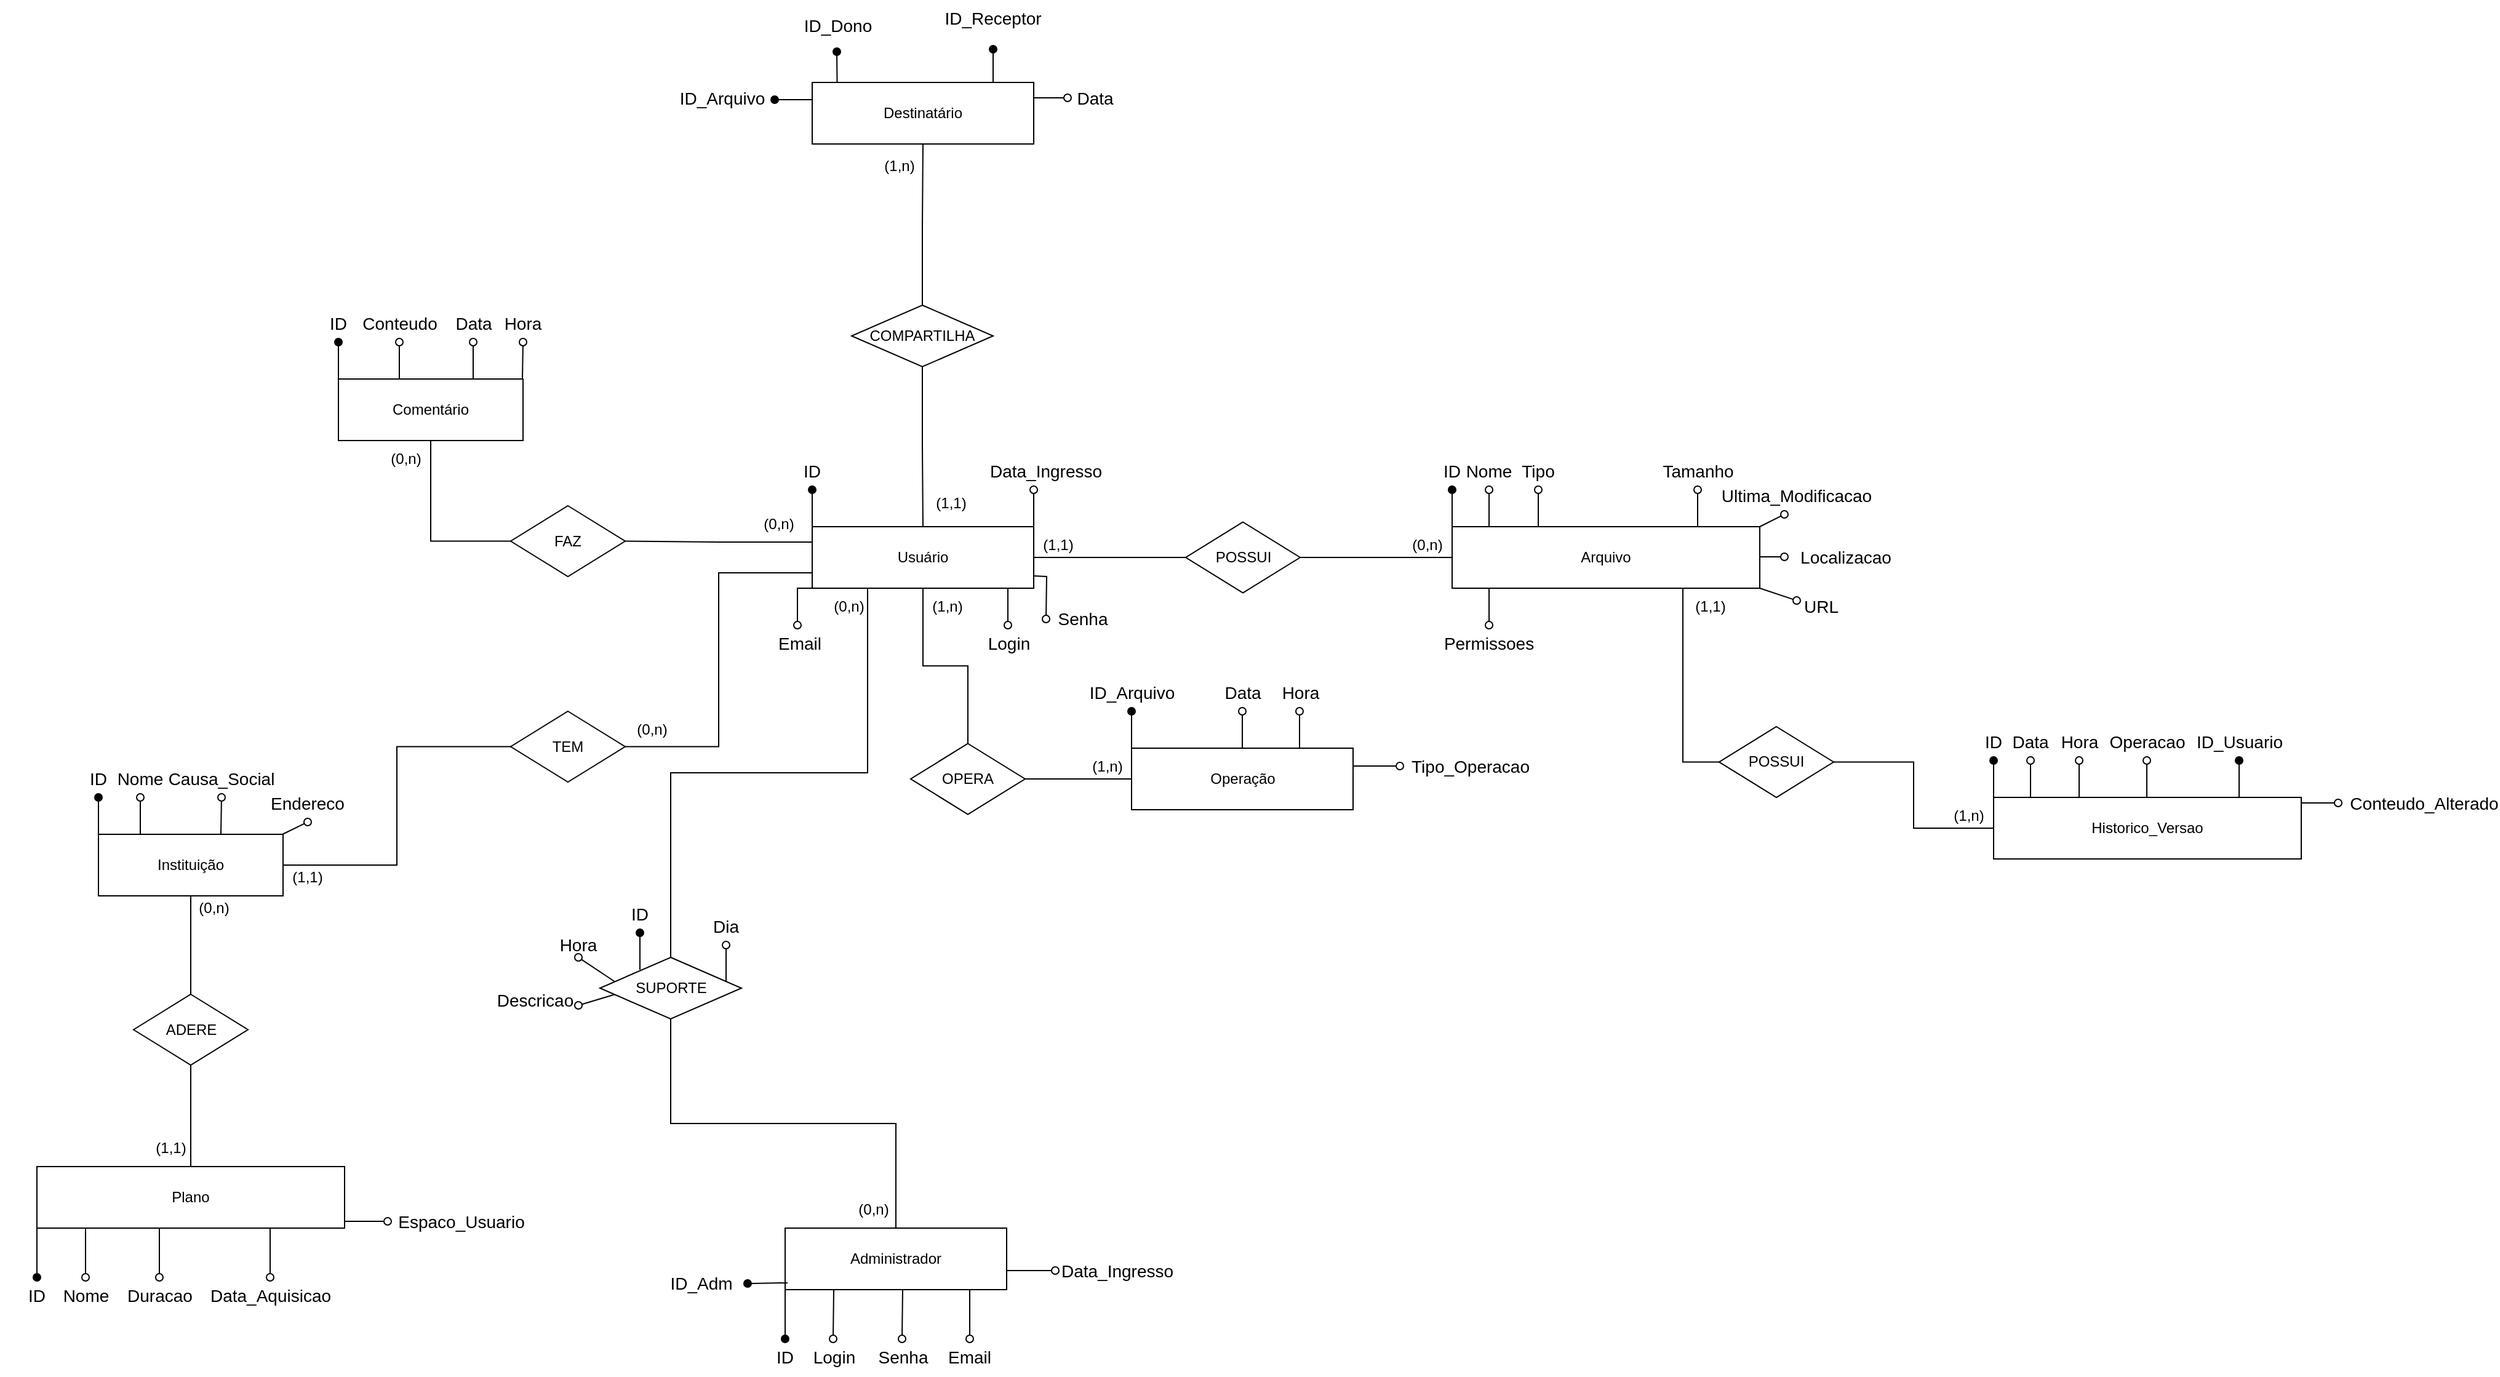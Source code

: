 <mxfile version="24.8.4">
  <diagram name="Página-1" id="Ts18hOaI6X1N86Q-Riid">
    <mxGraphModel dx="2189" dy="1962" grid="0" gridSize="10" guides="1" tooltips="1" connect="1" arrows="1" fold="1" page="1" pageScale="1" pageWidth="827" pageHeight="1169" math="0" shadow="0">
      <root>
        <mxCell id="0" />
        <mxCell id="1" parent="0" />
        <mxCell id="8dEnHC_HawkJv2hlEM2R-39" style="edgeStyle=orthogonalEdgeStyle;rounded=0;orthogonalLoop=1;jettySize=auto;html=1;exitX=0;exitY=0.25;exitDx=0;exitDy=0;entryX=1;entryY=0.5;entryDx=0;entryDy=0;endArrow=none;endFill=0;" parent="1" source="Dj1RgWxKYQ5l88ZMFCV0-2" target="8dEnHC_HawkJv2hlEM2R-36" edge="1">
          <mxGeometry relative="1" as="geometry" />
        </mxCell>
        <mxCell id="8dEnHC_HawkJv2hlEM2R-41" style="edgeStyle=orthogonalEdgeStyle;rounded=0;orthogonalLoop=1;jettySize=auto;html=1;exitX=0;exitY=0.75;exitDx=0;exitDy=0;entryX=1;entryY=0.5;entryDx=0;entryDy=0;endArrow=none;endFill=0;" parent="1" source="Dj1RgWxKYQ5l88ZMFCV0-2" target="8dEnHC_HawkJv2hlEM2R-40" edge="1">
          <mxGeometry relative="1" as="geometry" />
        </mxCell>
        <mxCell id="Dj1RgWxKYQ5l88ZMFCV0-2" value="Usuário" style="whiteSpace=wrap;html=1;align=center;strokeWidth=1;perimeterSpacing=0;" parent="1" vertex="1">
          <mxGeometry x="430" y="-710" width="180" height="50" as="geometry" />
        </mxCell>
        <mxCell id="Dj1RgWxKYQ5l88ZMFCV0-4" value="&lt;font style=&quot;font-size: 14px;&quot;&gt;ID&lt;/font&gt;" style="text;html=1;align=center;verticalAlign=middle;whiteSpace=wrap;rounded=0;" parent="1" vertex="1">
          <mxGeometry x="400" y="-770" width="60" height="30" as="geometry" />
        </mxCell>
        <mxCell id="Dj1RgWxKYQ5l88ZMFCV0-5" value="" style="endArrow=oval;html=1;rounded=0;startArrow=none;startFill=0;endFill=1;strokeWidth=1;" parent="1" edge="1">
          <mxGeometry width="50" height="50" relative="1" as="geometry">
            <mxPoint x="430" y="-710" as="sourcePoint" />
            <mxPoint x="430" y="-740" as="targetPoint" />
          </mxGeometry>
        </mxCell>
        <mxCell id="Dj1RgWxKYQ5l88ZMFCV0-7" value="&lt;font style=&quot;font-size: 14px;&quot;&gt;Login&lt;/font&gt;" style="text;html=1;align=center;verticalAlign=middle;whiteSpace=wrap;rounded=0;" parent="1" vertex="1">
          <mxGeometry x="560" y="-630" width="60" height="30" as="geometry" />
        </mxCell>
        <mxCell id="Dj1RgWxKYQ5l88ZMFCV0-8" value="" style="endArrow=oval;html=1;rounded=0;startArrow=none;startFill=0;endFill=0;strokeWidth=1;" parent="1" edge="1">
          <mxGeometry width="50" height="50" relative="1" as="geometry">
            <mxPoint x="589" y="-660" as="sourcePoint" />
            <mxPoint x="589" y="-630" as="targetPoint" />
          </mxGeometry>
        </mxCell>
        <mxCell id="Dj1RgWxKYQ5l88ZMFCV0-9" value="&lt;font style=&quot;font-size: 14px;&quot;&gt;Senha&lt;/font&gt;" style="text;html=1;align=center;verticalAlign=middle;whiteSpace=wrap;rounded=0;" parent="1" vertex="1">
          <mxGeometry x="620" y="-650" width="60" height="30" as="geometry" />
        </mxCell>
        <mxCell id="Dj1RgWxKYQ5l88ZMFCV0-10" value="" style="endArrow=oval;html=1;rounded=0;startArrow=none;startFill=0;endFill=0;strokeWidth=1;" parent="1" edge="1">
          <mxGeometry width="50" height="50" relative="1" as="geometry">
            <mxPoint x="610" y="-710" as="sourcePoint" />
            <mxPoint x="610" y="-740" as="targetPoint" />
          </mxGeometry>
        </mxCell>
        <mxCell id="Dj1RgWxKYQ5l88ZMFCV0-11" value="&lt;font style=&quot;font-size: 14px;&quot;&gt;Data_Ingresso&lt;/font&gt;" style="text;html=1;align=center;verticalAlign=middle;whiteSpace=wrap;rounded=0;" parent="1" vertex="1">
          <mxGeometry x="590" y="-770" width="60" height="30" as="geometry" />
        </mxCell>
        <mxCell id="Dj1RgWxKYQ5l88ZMFCV0-12" value="" style="endArrow=oval;html=1;rounded=0;startArrow=none;startFill=0;endFill=0;strokeWidth=1;entryX=0;entryY=0.5;entryDx=0;entryDy=0;" parent="1" target="Dj1RgWxKYQ5l88ZMFCV0-9" edge="1">
          <mxGeometry width="50" height="50" relative="1" as="geometry">
            <mxPoint x="609.5" y="-670" as="sourcePoint" />
            <mxPoint x="620" y="-640" as="targetPoint" />
            <Array as="points">
              <mxPoint x="620.5" y="-669.5" />
            </Array>
          </mxGeometry>
        </mxCell>
        <mxCell id="Dj1RgWxKYQ5l88ZMFCV0-13" value="&lt;font style=&quot;font-size: 14px;&quot;&gt;Email&lt;/font&gt;" style="text;html=1;align=center;verticalAlign=middle;whiteSpace=wrap;rounded=0;" parent="1" vertex="1">
          <mxGeometry x="390" y="-630" width="60" height="30" as="geometry" />
        </mxCell>
        <mxCell id="Dj1RgWxKYQ5l88ZMFCV0-14" value="Arquivo" style="whiteSpace=wrap;html=1;align=center;strokeWidth=1;perimeterSpacing=0;" parent="1" vertex="1">
          <mxGeometry x="950" y="-710" width="250" height="50" as="geometry" />
        </mxCell>
        <mxCell id="Dj1RgWxKYQ5l88ZMFCV0-15" value="&lt;font style=&quot;font-size: 14px;&quot;&gt;ID&lt;/font&gt;" style="text;html=1;align=center;verticalAlign=middle;whiteSpace=wrap;rounded=0;" parent="1" vertex="1">
          <mxGeometry x="920" y="-770" width="60" height="30" as="geometry" />
        </mxCell>
        <mxCell id="Dj1RgWxKYQ5l88ZMFCV0-16" value="" style="endArrow=oval;html=1;rounded=0;startArrow=none;startFill=0;endFill=1;strokeWidth=1;" parent="1" edge="1">
          <mxGeometry width="50" height="50" relative="1" as="geometry">
            <mxPoint x="950" y="-710" as="sourcePoint" />
            <mxPoint x="950" y="-740" as="targetPoint" />
          </mxGeometry>
        </mxCell>
        <mxCell id="Dj1RgWxKYQ5l88ZMFCV0-17" value="" style="endArrow=oval;html=1;rounded=0;startArrow=none;startFill=0;endFill=0;strokeWidth=1;" parent="1" target="Dj1RgWxKYQ5l88ZMFCV0-18" edge="1">
          <mxGeometry width="50" height="50" relative="1" as="geometry">
            <mxPoint x="980" y="-710" as="sourcePoint" />
            <mxPoint x="980" y="-740" as="targetPoint" />
          </mxGeometry>
        </mxCell>
        <mxCell id="Dj1RgWxKYQ5l88ZMFCV0-18" value="&lt;font style=&quot;font-size: 14px;&quot;&gt;Nome&lt;/font&gt;" style="text;html=1;align=center;verticalAlign=middle;whiteSpace=wrap;rounded=0;" parent="1" vertex="1">
          <mxGeometry x="950" y="-770" width="60" height="30" as="geometry" />
        </mxCell>
        <mxCell id="Dj1RgWxKYQ5l88ZMFCV0-19" value="" style="endArrow=oval;html=1;rounded=0;startArrow=none;startFill=0;endFill=0;strokeWidth=1;" parent="1" edge="1">
          <mxGeometry width="50" height="50" relative="1" as="geometry">
            <mxPoint x="1020" y="-710" as="sourcePoint" />
            <mxPoint x="1020" y="-740" as="targetPoint" />
          </mxGeometry>
        </mxCell>
        <mxCell id="Dj1RgWxKYQ5l88ZMFCV0-20" value="&lt;font style=&quot;font-size: 14px;&quot;&gt;Tipo&lt;/font&gt;" style="text;html=1;align=center;verticalAlign=middle;whiteSpace=wrap;rounded=0;" parent="1" vertex="1">
          <mxGeometry x="990" y="-770" width="60" height="30" as="geometry" />
        </mxCell>
        <mxCell id="Dj1RgWxKYQ5l88ZMFCV0-21" value="" style="endArrow=oval;html=1;rounded=0;startArrow=none;startFill=0;endFill=0;strokeWidth=1;" parent="1" edge="1">
          <mxGeometry width="50" height="50" relative="1" as="geometry">
            <mxPoint x="980" y="-660" as="sourcePoint" />
            <mxPoint x="980" y="-630" as="targetPoint" />
          </mxGeometry>
        </mxCell>
        <mxCell id="Dj1RgWxKYQ5l88ZMFCV0-22" value="&lt;font style=&quot;font-size: 14px;&quot;&gt;Permissoes&lt;/font&gt;" style="text;html=1;align=center;verticalAlign=middle;whiteSpace=wrap;rounded=0;" parent="1" vertex="1">
          <mxGeometry x="950" y="-630" width="60" height="30" as="geometry" />
        </mxCell>
        <mxCell id="Dj1RgWxKYQ5l88ZMFCV0-23" value="" style="endArrow=oval;html=1;rounded=0;startArrow=none;startFill=0;endFill=0;strokeWidth=1;" parent="1" edge="1">
          <mxGeometry width="50" height="50" relative="1" as="geometry">
            <mxPoint x="1149.5" y="-710" as="sourcePoint" />
            <mxPoint x="1149.5" y="-740" as="targetPoint" />
          </mxGeometry>
        </mxCell>
        <mxCell id="Dj1RgWxKYQ5l88ZMFCV0-24" value="&lt;font style=&quot;font-size: 14px;&quot;&gt;Tamanho&lt;/font&gt;" style="text;html=1;align=center;verticalAlign=middle;whiteSpace=wrap;rounded=0;" parent="1" vertex="1">
          <mxGeometry x="1120" y="-770" width="60" height="30" as="geometry" />
        </mxCell>
        <mxCell id="Dj1RgWxKYQ5l88ZMFCV0-25" value="" style="endArrow=oval;html=1;rounded=0;startArrow=none;startFill=0;endFill=0;strokeWidth=1;" parent="1" edge="1">
          <mxGeometry width="50" height="50" relative="1" as="geometry">
            <mxPoint x="1200" y="-710" as="sourcePoint" />
            <mxPoint x="1220" y="-720" as="targetPoint" />
          </mxGeometry>
        </mxCell>
        <mxCell id="Dj1RgWxKYQ5l88ZMFCV0-26" value="&lt;font style=&quot;font-size: 14px;&quot;&gt;Ultima_Modificacao&lt;/font&gt;" style="text;html=1;align=center;verticalAlign=middle;whiteSpace=wrap;rounded=0;" parent="1" vertex="1">
          <mxGeometry x="1200" y="-750" width="60" height="30" as="geometry" />
        </mxCell>
        <mxCell id="Dj1RgWxKYQ5l88ZMFCV0-27" value="" style="endArrow=oval;html=1;rounded=0;startArrow=none;startFill=0;endFill=0;strokeWidth=1;" parent="1" edge="1">
          <mxGeometry width="50" height="50" relative="1" as="geometry">
            <mxPoint x="1200" y="-685.5" as="sourcePoint" />
            <mxPoint x="1220" y="-685.5" as="targetPoint" />
          </mxGeometry>
        </mxCell>
        <mxCell id="Dj1RgWxKYQ5l88ZMFCV0-28" value="&lt;font style=&quot;font-size: 14px;&quot;&gt;Localizacao&lt;/font&gt;" style="text;html=1;align=center;verticalAlign=middle;whiteSpace=wrap;rounded=0;" parent="1" vertex="1">
          <mxGeometry x="1240" y="-700" width="60" height="30" as="geometry" />
        </mxCell>
        <mxCell id="Dj1RgWxKYQ5l88ZMFCV0-29" value="" style="endArrow=oval;html=1;rounded=0;startArrow=none;startFill=0;endFill=0;strokeWidth=1;" parent="1" edge="1">
          <mxGeometry width="50" height="50" relative="1" as="geometry">
            <mxPoint x="1200" y="-660" as="sourcePoint" />
            <mxPoint x="1230" y="-650" as="targetPoint" />
          </mxGeometry>
        </mxCell>
        <mxCell id="Dj1RgWxKYQ5l88ZMFCV0-31" value="&lt;font style=&quot;font-size: 14px;&quot;&gt;URL&lt;/font&gt;" style="text;html=1;align=center;verticalAlign=middle;whiteSpace=wrap;rounded=0;" parent="1" vertex="1">
          <mxGeometry x="1220" y="-660" width="60" height="30" as="geometry" />
        </mxCell>
        <mxCell id="Dj1RgWxKYQ5l88ZMFCV0-33" value="&lt;font style=&quot;font-size: 14px;&quot;&gt;ID_Arquivo&lt;/font&gt;" style="text;html=1;align=center;verticalAlign=middle;whiteSpace=wrap;rounded=0;" parent="1" vertex="1">
          <mxGeometry x="327" y="-1073" width="60" height="30" as="geometry" />
        </mxCell>
        <mxCell id="Dj1RgWxKYQ5l88ZMFCV0-34" value="" style="endArrow=oval;html=1;rounded=0;startArrow=none;startFill=0;endFill=1;strokeWidth=1;" parent="1" edge="1">
          <mxGeometry width="50" height="50" relative="1" as="geometry">
            <mxPoint x="430" y="-1057" as="sourcePoint" />
            <mxPoint x="399.5" y="-1057" as="targetPoint" />
          </mxGeometry>
        </mxCell>
        <mxCell id="Dj1RgWxKYQ5l88ZMFCV0-36" value="&lt;font style=&quot;font-size: 14px;&quot;&gt;ID_Receptor&lt;/font&gt;" style="text;html=1;align=center;verticalAlign=middle;whiteSpace=wrap;rounded=0;" parent="1" vertex="1">
          <mxGeometry x="547" y="-1138" width="60" height="30" as="geometry" />
        </mxCell>
        <mxCell id="Dj1RgWxKYQ5l88ZMFCV0-37" value="" style="endArrow=oval;html=1;rounded=0;startArrow=none;startFill=0;endFill=1;strokeWidth=1;" parent="1" edge="1">
          <mxGeometry width="50" height="50" relative="1" as="geometry">
            <mxPoint x="450.25" y="-1071" as="sourcePoint" />
            <mxPoint x="450" y="-1096" as="targetPoint" />
          </mxGeometry>
        </mxCell>
        <mxCell id="Dj1RgWxKYQ5l88ZMFCV0-38" value="&lt;font style=&quot;font-size: 14px;&quot;&gt;ID_Dono&lt;/font&gt;" style="text;html=1;align=center;verticalAlign=middle;whiteSpace=wrap;rounded=0;" parent="1" vertex="1">
          <mxGeometry x="421" y="-1132" width="60" height="30" as="geometry" />
        </mxCell>
        <mxCell id="Dj1RgWxKYQ5l88ZMFCV0-39" value="" style="endArrow=oval;html=1;rounded=0;startArrow=none;startFill=0;endFill=1;strokeWidth=1;" parent="1" edge="1">
          <mxGeometry width="50" height="50" relative="1" as="geometry">
            <mxPoint x="577" y="-1069" as="sourcePoint" />
            <mxPoint x="577" y="-1098" as="targetPoint" />
          </mxGeometry>
        </mxCell>
        <mxCell id="Dj1RgWxKYQ5l88ZMFCV0-41" value="" style="endArrow=oval;html=1;rounded=0;startArrow=none;startFill=0;endFill=0;strokeWidth=1;" parent="1" edge="1">
          <mxGeometry width="50" height="50" relative="1" as="geometry">
            <mxPoint x="607" y="-1058.5" as="sourcePoint" />
            <mxPoint x="637.5" y="-1058.5" as="targetPoint" />
          </mxGeometry>
        </mxCell>
        <mxCell id="Dj1RgWxKYQ5l88ZMFCV0-42" value="&lt;font style=&quot;font-size: 14px;&quot;&gt;Data&lt;/font&gt;" style="text;html=1;align=center;verticalAlign=middle;whiteSpace=wrap;rounded=0;" parent="1" vertex="1">
          <mxGeometry x="629.5" y="-1073" width="60" height="30" as="geometry" />
        </mxCell>
        <mxCell id="gyq8oH-FY3zFHfNfD0Om-5" style="edgeStyle=orthogonalEdgeStyle;rounded=0;orthogonalLoop=1;jettySize=auto;html=1;exitX=0.5;exitY=1;exitDx=0;exitDy=0;exitPerimeter=0;entryX=0.5;entryY=0;entryDx=0;entryDy=0;endArrow=none;endFill=0;" parent="1" source="Dj1RgWxKYQ5l88ZMFCV0-43" target="Dj1RgWxKYQ5l88ZMFCV0-2" edge="1">
          <mxGeometry relative="1" as="geometry" />
        </mxCell>
        <mxCell id="gyq8oH-FY3zFHfNfD0Om-7" style="edgeStyle=orthogonalEdgeStyle;rounded=0;orthogonalLoop=1;jettySize=auto;html=1;exitX=0.5;exitY=0;exitDx=0;exitDy=0;exitPerimeter=0;entryX=0.5;entryY=1;entryDx=0;entryDy=0;endArrow=none;endFill=0;" parent="1" source="Dj1RgWxKYQ5l88ZMFCV0-43" target="gyq8oH-FY3zFHfNfD0Om-3" edge="1">
          <mxGeometry relative="1" as="geometry" />
        </mxCell>
        <mxCell id="Dj1RgWxKYQ5l88ZMFCV0-43" value="COMPARTILHA" style="strokeWidth=1;html=1;shape=mxgraph.flowchart.decision;whiteSpace=wrap;fillColor=default;" parent="1" vertex="1">
          <mxGeometry x="462" y="-890" width="115" height="50" as="geometry" />
        </mxCell>
        <mxCell id="8dEnHC_HawkJv2hlEM2R-37" style="edgeStyle=orthogonalEdgeStyle;rounded=0;orthogonalLoop=1;jettySize=auto;html=1;exitX=0.5;exitY=1;exitDx=0;exitDy=0;entryX=0;entryY=0.5;entryDx=0;entryDy=0;endArrow=none;endFill=0;" parent="1" source="Dj1RgWxKYQ5l88ZMFCV0-45" target="8dEnHC_HawkJv2hlEM2R-36" edge="1">
          <mxGeometry relative="1" as="geometry" />
        </mxCell>
        <mxCell id="Dj1RgWxKYQ5l88ZMFCV0-45" value="Comentário" style="whiteSpace=wrap;html=1;align=center;strokeWidth=1;perimeterSpacing=0;" parent="1" vertex="1">
          <mxGeometry x="45" y="-830" width="150" height="50" as="geometry" />
        </mxCell>
        <mxCell id="Dj1RgWxKYQ5l88ZMFCV0-46" value="&lt;font style=&quot;font-size: 14px;&quot;&gt;ID&lt;/font&gt;" style="text;html=1;align=center;verticalAlign=middle;whiteSpace=wrap;rounded=0;" parent="1" vertex="1">
          <mxGeometry x="15" y="-890" width="60" height="30" as="geometry" />
        </mxCell>
        <mxCell id="Dj1RgWxKYQ5l88ZMFCV0-47" value="" style="endArrow=oval;html=1;rounded=0;startArrow=none;startFill=0;endFill=1;strokeWidth=1;" parent="1" edge="1">
          <mxGeometry width="50" height="50" relative="1" as="geometry">
            <mxPoint x="45" y="-830" as="sourcePoint" />
            <mxPoint x="45" y="-860" as="targetPoint" />
          </mxGeometry>
        </mxCell>
        <mxCell id="Dj1RgWxKYQ5l88ZMFCV0-50" value="" style="endArrow=oval;html=1;rounded=0;startArrow=none;startFill=0;endFill=0;strokeWidth=1;" parent="1" edge="1">
          <mxGeometry width="50" height="50" relative="1" as="geometry">
            <mxPoint x="94.5" y="-830" as="sourcePoint" />
            <mxPoint x="94.5" y="-860" as="targetPoint" />
          </mxGeometry>
        </mxCell>
        <mxCell id="Dj1RgWxKYQ5l88ZMFCV0-51" value="&lt;font style=&quot;font-size: 14px;&quot;&gt;Conteudo&lt;/font&gt;" style="text;html=1;align=center;verticalAlign=middle;whiteSpace=wrap;rounded=0;" parent="1" vertex="1">
          <mxGeometry x="65" y="-890" width="60" height="30" as="geometry" />
        </mxCell>
        <mxCell id="Dj1RgWxKYQ5l88ZMFCV0-52" value="" style="endArrow=oval;html=1;rounded=0;startArrow=none;startFill=0;endFill=0;strokeWidth=1;" parent="1" edge="1">
          <mxGeometry width="50" height="50" relative="1" as="geometry">
            <mxPoint x="154.5" y="-830" as="sourcePoint" />
            <mxPoint x="154.5" y="-860" as="targetPoint" />
          </mxGeometry>
        </mxCell>
        <mxCell id="Dj1RgWxKYQ5l88ZMFCV0-53" value="&lt;font style=&quot;font-size: 14px;&quot;&gt;Data&lt;/font&gt;" style="text;html=1;align=center;verticalAlign=middle;whiteSpace=wrap;rounded=0;" parent="1" vertex="1">
          <mxGeometry x="125" y="-890" width="60" height="30" as="geometry" />
        </mxCell>
        <mxCell id="Dj1RgWxKYQ5l88ZMFCV0-54" value="" style="endArrow=oval;html=1;rounded=0;startArrow=none;startFill=0;endFill=0;strokeWidth=1;" parent="1" edge="1">
          <mxGeometry width="50" height="50" relative="1" as="geometry">
            <mxPoint x="194.5" y="-830" as="sourcePoint" />
            <mxPoint x="195" y="-860" as="targetPoint" />
          </mxGeometry>
        </mxCell>
        <mxCell id="Dj1RgWxKYQ5l88ZMFCV0-55" value="&lt;font style=&quot;font-size: 14px;&quot;&gt;Hora&lt;/font&gt;" style="text;html=1;align=center;verticalAlign=middle;whiteSpace=wrap;rounded=0;" parent="1" vertex="1">
          <mxGeometry x="165" y="-890" width="60" height="30" as="geometry" />
        </mxCell>
        <mxCell id="8dEnHC_HawkJv2hlEM2R-42" style="edgeStyle=orthogonalEdgeStyle;rounded=0;orthogonalLoop=1;jettySize=auto;html=1;exitX=1;exitY=0.5;exitDx=0;exitDy=0;entryX=0;entryY=0.5;entryDx=0;entryDy=0;endArrow=none;endFill=0;" parent="1" source="Dj1RgWxKYQ5l88ZMFCV0-56" target="8dEnHC_HawkJv2hlEM2R-40" edge="1">
          <mxGeometry relative="1" as="geometry" />
        </mxCell>
        <mxCell id="8dEnHC_HawkJv2hlEM2R-44" style="edgeStyle=orthogonalEdgeStyle;rounded=0;orthogonalLoop=1;jettySize=auto;html=1;exitX=0.5;exitY=1;exitDx=0;exitDy=0;entryX=0.5;entryY=0;entryDx=0;entryDy=0;endArrow=none;endFill=0;" parent="1" source="Dj1RgWxKYQ5l88ZMFCV0-56" target="8dEnHC_HawkJv2hlEM2R-43" edge="1">
          <mxGeometry relative="1" as="geometry" />
        </mxCell>
        <mxCell id="Dj1RgWxKYQ5l88ZMFCV0-56" value="Instituição" style="whiteSpace=wrap;html=1;align=center;strokeWidth=1;perimeterSpacing=0;" parent="1" vertex="1">
          <mxGeometry x="-150" y="-460" width="150" height="50" as="geometry" />
        </mxCell>
        <mxCell id="Dj1RgWxKYQ5l88ZMFCV0-57" value="&lt;font style=&quot;font-size: 14px;&quot;&gt;ID&lt;/font&gt;" style="text;html=1;align=center;verticalAlign=middle;whiteSpace=wrap;rounded=0;" parent="1" vertex="1">
          <mxGeometry x="-180" y="-520" width="60" height="30" as="geometry" />
        </mxCell>
        <mxCell id="Dj1RgWxKYQ5l88ZMFCV0-58" value="" style="endArrow=oval;html=1;rounded=0;startArrow=none;startFill=0;endFill=1;strokeWidth=1;" parent="1" edge="1">
          <mxGeometry width="50" height="50" relative="1" as="geometry">
            <mxPoint x="-150" y="-460" as="sourcePoint" />
            <mxPoint x="-150" y="-490" as="targetPoint" />
          </mxGeometry>
        </mxCell>
        <mxCell id="Dj1RgWxKYQ5l88ZMFCV0-59" value="" style="endArrow=oval;html=1;rounded=0;startArrow=none;startFill=0;endFill=0;strokeWidth=1;" parent="1" edge="1">
          <mxGeometry width="50" height="50" relative="1" as="geometry">
            <mxPoint x="-116" y="-460" as="sourcePoint" />
            <mxPoint x="-116" y="-490" as="targetPoint" />
          </mxGeometry>
        </mxCell>
        <mxCell id="Dj1RgWxKYQ5l88ZMFCV0-60" value="&lt;font style=&quot;font-size: 14px;&quot;&gt;Nome&lt;/font&gt;" style="text;html=1;align=center;verticalAlign=middle;whiteSpace=wrap;rounded=0;" parent="1" vertex="1">
          <mxGeometry x="-146" y="-520" width="60" height="30" as="geometry" />
        </mxCell>
        <mxCell id="Dj1RgWxKYQ5l88ZMFCV0-61" value="" style="endArrow=oval;html=1;rounded=0;startArrow=none;startFill=0;endFill=0;strokeWidth=1;" parent="1" edge="1">
          <mxGeometry width="50" height="50" relative="1" as="geometry">
            <mxPoint x="-50.5" y="-460" as="sourcePoint" />
            <mxPoint x="-50" y="-490" as="targetPoint" />
          </mxGeometry>
        </mxCell>
        <mxCell id="Dj1RgWxKYQ5l88ZMFCV0-62" value="&lt;font style=&quot;font-size: 14px;&quot;&gt;Causa_Social&lt;/font&gt;" style="text;html=1;align=center;verticalAlign=middle;whiteSpace=wrap;rounded=0;" parent="1" vertex="1">
          <mxGeometry x="-80" y="-520" width="60" height="30" as="geometry" />
        </mxCell>
        <mxCell id="Dj1RgWxKYQ5l88ZMFCV0-63" value="" style="endArrow=oval;html=1;rounded=0;startArrow=none;startFill=0;endFill=0;strokeWidth=1;" parent="1" edge="1">
          <mxGeometry width="50" height="50" relative="1" as="geometry">
            <mxPoint x="-0.5" y="-460" as="sourcePoint" />
            <mxPoint x="20" y="-470" as="targetPoint" />
          </mxGeometry>
        </mxCell>
        <mxCell id="Dj1RgWxKYQ5l88ZMFCV0-64" value="&lt;font style=&quot;font-size: 14px;&quot;&gt;Endereco&lt;/font&gt;" style="text;html=1;align=center;verticalAlign=middle;whiteSpace=wrap;rounded=0;" parent="1" vertex="1">
          <mxGeometry x="-10" y="-500" width="60" height="30" as="geometry" />
        </mxCell>
        <mxCell id="Dj1RgWxKYQ5l88ZMFCV0-65" value="Plano" style="whiteSpace=wrap;html=1;align=center;strokeWidth=1;perimeterSpacing=0;" parent="1" vertex="1">
          <mxGeometry x="-200" y="-190" width="250" height="50" as="geometry" />
        </mxCell>
        <mxCell id="Dj1RgWxKYQ5l88ZMFCV0-66" value="&lt;font style=&quot;font-size: 14px;&quot;&gt;ID&lt;/font&gt;" style="text;html=1;align=center;verticalAlign=middle;whiteSpace=wrap;rounded=0;" parent="1" vertex="1">
          <mxGeometry x="-230" y="-100" width="60" height="30" as="geometry" />
        </mxCell>
        <mxCell id="Dj1RgWxKYQ5l88ZMFCV0-67" value="" style="endArrow=oval;html=1;rounded=0;startArrow=none;startFill=0;endFill=1;strokeWidth=1;" parent="1" edge="1">
          <mxGeometry width="50" height="50" relative="1" as="geometry">
            <mxPoint x="-200" y="-140" as="sourcePoint" />
            <mxPoint x="-200" y="-100" as="targetPoint" />
          </mxGeometry>
        </mxCell>
        <mxCell id="Dj1RgWxKYQ5l88ZMFCV0-68" value="" style="endArrow=oval;html=1;rounded=0;startArrow=none;startFill=0;endFill=0;strokeWidth=1;" parent="1" edge="1">
          <mxGeometry width="50" height="50" relative="1" as="geometry">
            <mxPoint x="-160.5" y="-140" as="sourcePoint" />
            <mxPoint x="-160.5" y="-100" as="targetPoint" />
          </mxGeometry>
        </mxCell>
        <mxCell id="Dj1RgWxKYQ5l88ZMFCV0-69" value="&lt;font style=&quot;font-size: 14px;&quot;&gt;Nome&lt;/font&gt;" style="text;html=1;align=center;verticalAlign=middle;whiteSpace=wrap;rounded=0;" parent="1" vertex="1">
          <mxGeometry x="-190" y="-100" width="60" height="30" as="geometry" />
        </mxCell>
        <mxCell id="Dj1RgWxKYQ5l88ZMFCV0-70" value="" style="endArrow=oval;html=1;rounded=0;startArrow=none;startFill=0;endFill=0;strokeWidth=1;" parent="1" edge="1">
          <mxGeometry width="50" height="50" relative="1" as="geometry">
            <mxPoint x="-100.5" y="-140" as="sourcePoint" />
            <mxPoint x="-100.5" y="-100" as="targetPoint" />
          </mxGeometry>
        </mxCell>
        <mxCell id="Dj1RgWxKYQ5l88ZMFCV0-71" value="&lt;font style=&quot;font-size: 14px;&quot;&gt;Duracao&lt;/font&gt;" style="text;html=1;align=center;verticalAlign=middle;whiteSpace=wrap;rounded=0;" parent="1" vertex="1">
          <mxGeometry x="-130" y="-100" width="60" height="30" as="geometry" />
        </mxCell>
        <mxCell id="Dj1RgWxKYQ5l88ZMFCV0-72" value="" style="endArrow=oval;html=1;rounded=0;startArrow=none;startFill=0;endFill=0;strokeWidth=1;" parent="1" edge="1">
          <mxGeometry width="50" height="50" relative="1" as="geometry">
            <mxPoint x="-10.5" y="-140" as="sourcePoint" />
            <mxPoint x="-10.5" y="-100" as="targetPoint" />
          </mxGeometry>
        </mxCell>
        <mxCell id="Dj1RgWxKYQ5l88ZMFCV0-73" value="&lt;font style=&quot;font-size: 14px;&quot;&gt;Data_Aquisicao&lt;/font&gt;" style="text;html=1;align=center;verticalAlign=middle;whiteSpace=wrap;rounded=0;" parent="1" vertex="1">
          <mxGeometry x="-40" y="-100" width="60" height="30" as="geometry" />
        </mxCell>
        <mxCell id="Dj1RgWxKYQ5l88ZMFCV0-76" value="" style="endArrow=oval;html=1;rounded=0;startArrow=none;startFill=0;endFill=0;strokeWidth=1;" parent="1" edge="1">
          <mxGeometry width="50" height="50" relative="1" as="geometry">
            <mxPoint x="50" y="-145.5" as="sourcePoint" />
            <mxPoint x="85" y="-145.5" as="targetPoint" />
          </mxGeometry>
        </mxCell>
        <mxCell id="Dj1RgWxKYQ5l88ZMFCV0-77" value="&lt;font style=&quot;font-size: 14px;&quot;&gt;Espaco_Usuario&lt;/font&gt;" style="text;html=1;align=center;verticalAlign=middle;whiteSpace=wrap;rounded=0;" parent="1" vertex="1">
          <mxGeometry x="115" y="-160" width="60" height="30" as="geometry" />
        </mxCell>
        <mxCell id="Dj1RgWxKYQ5l88ZMFCV0-82" value="Administrador" style="whiteSpace=wrap;html=1;align=center;strokeWidth=1;perimeterSpacing=0;" parent="1" vertex="1">
          <mxGeometry x="408" y="-140" width="180" height="50" as="geometry" />
        </mxCell>
        <mxCell id="Dj1RgWxKYQ5l88ZMFCV0-83" value="&lt;font style=&quot;font-size: 14px;&quot;&gt;ID&lt;/font&gt;" style="text;html=1;align=center;verticalAlign=middle;whiteSpace=wrap;rounded=0;" parent="1" vertex="1">
          <mxGeometry x="377.5" y="-50" width="60" height="30" as="geometry" />
        </mxCell>
        <mxCell id="Dj1RgWxKYQ5l88ZMFCV0-84" value="" style="endArrow=oval;html=1;rounded=0;startArrow=none;startFill=0;endFill=1;strokeWidth=1;" parent="1" edge="1">
          <mxGeometry width="50" height="50" relative="1" as="geometry">
            <mxPoint x="408" y="-90" as="sourcePoint" />
            <mxPoint x="408" y="-50" as="targetPoint" />
          </mxGeometry>
        </mxCell>
        <mxCell id="Dj1RgWxKYQ5l88ZMFCV0-86" value="&lt;font style=&quot;font-size: 14px;&quot;&gt;Login&lt;/font&gt;" style="text;html=1;align=center;verticalAlign=middle;whiteSpace=wrap;rounded=0;" parent="1" vertex="1">
          <mxGeometry x="418" y="-50" width="60" height="30" as="geometry" />
        </mxCell>
        <mxCell id="Dj1RgWxKYQ5l88ZMFCV0-87" value="" style="endArrow=oval;html=1;rounded=0;startArrow=none;startFill=0;endFill=0;strokeWidth=1;" parent="1" edge="1">
          <mxGeometry width="50" height="50" relative="1" as="geometry">
            <mxPoint x="447.5" y="-90" as="sourcePoint" />
            <mxPoint x="447" y="-50" as="targetPoint" />
          </mxGeometry>
        </mxCell>
        <mxCell id="Dj1RgWxKYQ5l88ZMFCV0-88" value="&lt;font style=&quot;font-size: 14px;&quot;&gt;Senha&lt;/font&gt;" style="text;html=1;align=center;verticalAlign=middle;whiteSpace=wrap;rounded=0;" parent="1" vertex="1">
          <mxGeometry x="473.5" y="-50" width="60" height="30" as="geometry" />
        </mxCell>
        <mxCell id="Dj1RgWxKYQ5l88ZMFCV0-89" value="" style="endArrow=oval;html=1;rounded=0;startArrow=none;startFill=0;endFill=0;strokeWidth=1;" parent="1" edge="1">
          <mxGeometry width="50" height="50" relative="1" as="geometry">
            <mxPoint x="587.5" y="-105.5" as="sourcePoint" />
            <mxPoint x="627.5" y="-105.5" as="targetPoint" />
          </mxGeometry>
        </mxCell>
        <mxCell id="Dj1RgWxKYQ5l88ZMFCV0-90" value="&lt;font style=&quot;font-size: 14px;&quot;&gt;Data_Ingresso&lt;/font&gt;" style="text;html=1;align=center;verticalAlign=middle;whiteSpace=wrap;rounded=0;" parent="1" vertex="1">
          <mxGeometry x="648" y="-120" width="60" height="30" as="geometry" />
        </mxCell>
        <mxCell id="Dj1RgWxKYQ5l88ZMFCV0-91" value="" style="endArrow=oval;html=1;rounded=0;startArrow=none;startFill=0;endFill=0;strokeWidth=1;" parent="1" edge="1">
          <mxGeometry width="50" height="50" relative="1" as="geometry">
            <mxPoint x="558" y="-90" as="sourcePoint" />
            <mxPoint x="558" y="-50" as="targetPoint" />
          </mxGeometry>
        </mxCell>
        <mxCell id="Dj1RgWxKYQ5l88ZMFCV0-92" value="&lt;font style=&quot;font-size: 14px;&quot;&gt;Email&lt;/font&gt;" style="text;html=1;align=center;verticalAlign=middle;whiteSpace=wrap;rounded=0;" parent="1" vertex="1">
          <mxGeometry x="528" y="-50" width="60" height="30" as="geometry" />
        </mxCell>
        <mxCell id="Dj1RgWxKYQ5l88ZMFCV0-93" value="" style="endArrow=oval;html=1;rounded=0;startArrow=none;startFill=0;endFill=1;strokeWidth=1;" parent="1" edge="1">
          <mxGeometry width="50" height="50" relative="1" as="geometry">
            <mxPoint x="410" y="-95.5" as="sourcePoint" />
            <mxPoint x="377.5" y="-95" as="targetPoint" />
          </mxGeometry>
        </mxCell>
        <mxCell id="Dj1RgWxKYQ5l88ZMFCV0-94" value="&lt;font style=&quot;font-size: 14px;&quot;&gt;ID_Adm&lt;/font&gt;" style="text;html=1;align=center;verticalAlign=middle;whiteSpace=wrap;rounded=0;" parent="1" vertex="1">
          <mxGeometry x="310" y="-110" width="60" height="30" as="geometry" />
        </mxCell>
        <mxCell id="Dj1RgWxKYQ5l88ZMFCV0-96" value="&lt;font style=&quot;font-size: 14px;&quot;&gt;ID&lt;/font&gt;" style="text;html=1;align=center;verticalAlign=middle;whiteSpace=wrap;rounded=0;" parent="1" vertex="1">
          <mxGeometry x="260" y="-410" width="60" height="30" as="geometry" />
        </mxCell>
        <mxCell id="Dj1RgWxKYQ5l88ZMFCV0-97" value="" style="endArrow=oval;html=1;rounded=0;startArrow=none;startFill=0;endFill=1;strokeWidth=1;" parent="1" edge="1">
          <mxGeometry width="50" height="50" relative="1" as="geometry">
            <mxPoint x="290" y="-350" as="sourcePoint" />
            <mxPoint x="290" y="-380" as="targetPoint" />
          </mxGeometry>
        </mxCell>
        <mxCell id="Dj1RgWxKYQ5l88ZMFCV0-98" value="" style="endArrow=oval;html=1;rounded=0;startArrow=none;startFill=0;endFill=0;strokeWidth=1;" parent="1" edge="1">
          <mxGeometry width="50" height="50" relative="1" as="geometry">
            <mxPoint x="360" y="-340" as="sourcePoint" />
            <mxPoint x="360" y="-370" as="targetPoint" />
          </mxGeometry>
        </mxCell>
        <mxCell id="Dj1RgWxKYQ5l88ZMFCV0-99" value="&lt;font style=&quot;font-size: 14px;&quot;&gt;Dia&lt;/font&gt;" style="text;html=1;align=center;verticalAlign=middle;whiteSpace=wrap;rounded=0;" parent="1" vertex="1">
          <mxGeometry x="330" y="-400" width="60" height="30" as="geometry" />
        </mxCell>
        <mxCell id="Dj1RgWxKYQ5l88ZMFCV0-100" value="" style="endArrow=oval;html=1;rounded=0;startArrow=none;startFill=0;endFill=0;strokeWidth=1;" parent="1" edge="1">
          <mxGeometry width="50" height="50" relative="1" as="geometry">
            <mxPoint x="270" y="-340" as="sourcePoint" />
            <mxPoint x="240" y="-360" as="targetPoint" />
          </mxGeometry>
        </mxCell>
        <mxCell id="Dj1RgWxKYQ5l88ZMFCV0-101" value="&lt;font style=&quot;font-size: 14px;&quot;&gt;Descricao&lt;/font&gt;" style="text;html=1;align=center;verticalAlign=middle;whiteSpace=wrap;rounded=0;" parent="1" vertex="1">
          <mxGeometry x="175" y="-340" width="60" height="30" as="geometry" />
        </mxCell>
        <mxCell id="Dj1RgWxKYQ5l88ZMFCV0-102" value="" style="endArrow=oval;html=1;rounded=0;startArrow=none;startFill=0;endFill=0;strokeWidth=1;" parent="1" edge="1">
          <mxGeometry width="50" height="50" relative="1" as="geometry">
            <mxPoint x="270" y="-330" as="sourcePoint" />
            <mxPoint x="240" y="-321" as="targetPoint" />
          </mxGeometry>
        </mxCell>
        <mxCell id="Dj1RgWxKYQ5l88ZMFCV0-103" value="&lt;font style=&quot;font-size: 14px;&quot;&gt;Hora&lt;/font&gt;" style="text;html=1;align=center;verticalAlign=middle;whiteSpace=wrap;rounded=0;" parent="1" vertex="1">
          <mxGeometry x="210" y="-385" width="60" height="30" as="geometry" />
        </mxCell>
        <mxCell id="Dj1RgWxKYQ5l88ZMFCV0-104" value="Historico_Versao" style="whiteSpace=wrap;html=1;align=center;strokeWidth=1;perimeterSpacing=0;" parent="1" vertex="1">
          <mxGeometry x="1390" y="-490" width="250" height="50" as="geometry" />
        </mxCell>
        <mxCell id="Dj1RgWxKYQ5l88ZMFCV0-105" value="&lt;font style=&quot;font-size: 14px;&quot;&gt;ID&lt;/font&gt;" style="text;html=1;align=center;verticalAlign=middle;whiteSpace=wrap;rounded=0;" parent="1" vertex="1">
          <mxGeometry x="1360" y="-550" width="60" height="30" as="geometry" />
        </mxCell>
        <mxCell id="Dj1RgWxKYQ5l88ZMFCV0-106" value="" style="endArrow=oval;html=1;rounded=0;startArrow=none;startFill=0;endFill=1;strokeWidth=1;" parent="1" edge="1">
          <mxGeometry width="50" height="50" relative="1" as="geometry">
            <mxPoint x="1390" y="-490" as="sourcePoint" />
            <mxPoint x="1390" y="-520" as="targetPoint" />
          </mxGeometry>
        </mxCell>
        <mxCell id="Dj1RgWxKYQ5l88ZMFCV0-107" value="" style="endArrow=oval;html=1;rounded=0;startArrow=none;startFill=0;endFill=0;strokeWidth=1;" parent="1" target="Dj1RgWxKYQ5l88ZMFCV0-108" edge="1">
          <mxGeometry width="50" height="50" relative="1" as="geometry">
            <mxPoint x="1420" y="-490" as="sourcePoint" />
            <mxPoint x="1420" y="-520" as="targetPoint" />
          </mxGeometry>
        </mxCell>
        <mxCell id="Dj1RgWxKYQ5l88ZMFCV0-108" value="&lt;font style=&quot;font-size: 14px;&quot;&gt;Data&lt;/font&gt;" style="text;html=1;align=center;verticalAlign=middle;whiteSpace=wrap;rounded=0;" parent="1" vertex="1">
          <mxGeometry x="1390" y="-550" width="60" height="30" as="geometry" />
        </mxCell>
        <mxCell id="Dj1RgWxKYQ5l88ZMFCV0-109" value="" style="endArrow=oval;html=1;rounded=0;startArrow=none;startFill=0;endFill=0;strokeWidth=1;" parent="1" edge="1">
          <mxGeometry width="50" height="50" relative="1" as="geometry">
            <mxPoint x="1459.5" y="-490" as="sourcePoint" />
            <mxPoint x="1459.5" y="-520" as="targetPoint" />
          </mxGeometry>
        </mxCell>
        <mxCell id="Dj1RgWxKYQ5l88ZMFCV0-110" value="&lt;font style=&quot;font-size: 14px;&quot;&gt;Hora&lt;/font&gt;" style="text;html=1;align=center;verticalAlign=middle;whiteSpace=wrap;rounded=0;" parent="1" vertex="1">
          <mxGeometry x="1430" y="-550" width="60" height="30" as="geometry" />
        </mxCell>
        <mxCell id="Dj1RgWxKYQ5l88ZMFCV0-111" value="" style="endArrow=oval;html=1;rounded=0;startArrow=none;startFill=0;endFill=0;strokeWidth=1;" parent="1" edge="1">
          <mxGeometry width="50" height="50" relative="1" as="geometry">
            <mxPoint x="1514.5" y="-490" as="sourcePoint" />
            <mxPoint x="1514.5" y="-520" as="targetPoint" />
          </mxGeometry>
        </mxCell>
        <mxCell id="Dj1RgWxKYQ5l88ZMFCV0-112" value="&lt;font style=&quot;font-size: 14px;&quot;&gt;Operacao&lt;/font&gt;" style="text;html=1;align=center;verticalAlign=middle;whiteSpace=wrap;rounded=0;" parent="1" vertex="1">
          <mxGeometry x="1485" y="-550" width="60" height="30" as="geometry" />
        </mxCell>
        <mxCell id="Dj1RgWxKYQ5l88ZMFCV0-113" value="" style="endArrow=oval;html=1;rounded=0;startArrow=none;startFill=0;endFill=0;strokeWidth=1;" parent="1" edge="1">
          <mxGeometry width="50" height="50" relative="1" as="geometry">
            <mxPoint x="1640" y="-485.5" as="sourcePoint" />
            <mxPoint x="1670" y="-485.5" as="targetPoint" />
          </mxGeometry>
        </mxCell>
        <mxCell id="Dj1RgWxKYQ5l88ZMFCV0-114" value="&lt;font style=&quot;font-size: 14px;&quot;&gt;ID_Usuario&lt;/font&gt;" style="text;html=1;align=center;verticalAlign=middle;whiteSpace=wrap;rounded=0;" parent="1" vertex="1">
          <mxGeometry x="1560" y="-550" width="60" height="30" as="geometry" />
        </mxCell>
        <mxCell id="Dj1RgWxKYQ5l88ZMFCV0-115" value="" style="endArrow=oval;html=1;rounded=0;startArrow=none;startFill=0;endFill=1;strokeWidth=1;" parent="1" edge="1">
          <mxGeometry width="50" height="50" relative="1" as="geometry">
            <mxPoint x="1589.5" y="-490" as="sourcePoint" />
            <mxPoint x="1589.5" y="-520" as="targetPoint" />
          </mxGeometry>
        </mxCell>
        <mxCell id="Dj1RgWxKYQ5l88ZMFCV0-117" value="&lt;font style=&quot;font-size: 14px;&quot;&gt;Conteudo_Alterado&lt;/font&gt;" style="text;html=1;align=center;verticalAlign=middle;whiteSpace=wrap;rounded=0;" parent="1" vertex="1">
          <mxGeometry x="1710" y="-500" width="60" height="30" as="geometry" />
        </mxCell>
        <mxCell id="8dEnHC_HawkJv2hlEM2R-1" value="&lt;font style=&quot;font-size: 12px;&quot;&gt;Operação&lt;/font&gt;" style="whiteSpace=wrap;html=1;align=center;strokeWidth=1;perimeterSpacing=0;" parent="1" vertex="1">
          <mxGeometry x="689.5" y="-530" width="180" height="50" as="geometry" />
        </mxCell>
        <mxCell id="8dEnHC_HawkJv2hlEM2R-2" value="&lt;font style=&quot;font-size: 14px;&quot;&gt;ID_Arquivo&lt;/font&gt;" style="text;html=1;align=center;verticalAlign=middle;whiteSpace=wrap;rounded=0;" parent="1" vertex="1">
          <mxGeometry x="659.5" y="-590" width="60" height="30" as="geometry" />
        </mxCell>
        <mxCell id="8dEnHC_HawkJv2hlEM2R-3" value="" style="endArrow=oval;html=1;rounded=0;startArrow=none;startFill=0;endFill=1;strokeWidth=1;" parent="1" edge="1">
          <mxGeometry width="50" height="50" relative="1" as="geometry">
            <mxPoint x="689.5" y="-530" as="sourcePoint" />
            <mxPoint x="689.5" y="-560" as="targetPoint" />
          </mxGeometry>
        </mxCell>
        <mxCell id="8dEnHC_HawkJv2hlEM2R-4" value="&lt;font style=&quot;font-size: 14px;&quot;&gt;Hora&lt;/font&gt;" style="text;html=1;align=center;verticalAlign=middle;whiteSpace=wrap;rounded=0;" parent="1" vertex="1">
          <mxGeometry x="797" y="-590" width="60" height="30" as="geometry" />
        </mxCell>
        <mxCell id="8dEnHC_HawkJv2hlEM2R-5" value="" style="endArrow=oval;html=1;rounded=0;startArrow=none;startFill=0;endFill=0;strokeWidth=1;" parent="1" edge="1">
          <mxGeometry width="50" height="50" relative="1" as="geometry">
            <mxPoint x="779.5" y="-530" as="sourcePoint" />
            <mxPoint x="779.5" y="-560" as="targetPoint" />
          </mxGeometry>
        </mxCell>
        <mxCell id="8dEnHC_HawkJv2hlEM2R-6" value="&lt;font style=&quot;font-size: 14px;&quot;&gt;Data&lt;/font&gt;" style="text;html=1;align=center;verticalAlign=middle;whiteSpace=wrap;rounded=0;" parent="1" vertex="1">
          <mxGeometry x="749.5" y="-590" width="60" height="30" as="geometry" />
        </mxCell>
        <mxCell id="8dEnHC_HawkJv2hlEM2R-7" value="" style="endArrow=oval;html=1;rounded=0;startArrow=none;startFill=0;endFill=0;strokeWidth=1;" parent="1" edge="1">
          <mxGeometry width="50" height="50" relative="1" as="geometry">
            <mxPoint x="826" y="-530" as="sourcePoint" />
            <mxPoint x="826" y="-560" as="targetPoint" />
          </mxGeometry>
        </mxCell>
        <mxCell id="8dEnHC_HawkJv2hlEM2R-21" style="edgeStyle=orthogonalEdgeStyle;rounded=0;orthogonalLoop=1;jettySize=auto;html=1;exitX=0;exitY=0.5;exitDx=0;exitDy=0;entryX=1;entryY=0.5;entryDx=0;entryDy=0;endArrow=none;endFill=0;" parent="1" source="8dEnHC_HawkJv2hlEM2R-20" target="Dj1RgWxKYQ5l88ZMFCV0-2" edge="1">
          <mxGeometry relative="1" as="geometry" />
        </mxCell>
        <mxCell id="8dEnHC_HawkJv2hlEM2R-22" style="edgeStyle=orthogonalEdgeStyle;rounded=0;orthogonalLoop=1;jettySize=auto;html=1;exitX=1;exitY=0.5;exitDx=0;exitDy=0;entryX=0;entryY=0.5;entryDx=0;entryDy=0;endArrow=none;endFill=0;" parent="1" source="8dEnHC_HawkJv2hlEM2R-20" target="Dj1RgWxKYQ5l88ZMFCV0-14" edge="1">
          <mxGeometry relative="1" as="geometry" />
        </mxCell>
        <mxCell id="8dEnHC_HawkJv2hlEM2R-20" value="POSSUI" style="rhombus;whiteSpace=wrap;html=1;" parent="1" vertex="1">
          <mxGeometry x="733.5" y="-713.75" width="93" height="57.5" as="geometry" />
        </mxCell>
        <mxCell id="8dEnHC_HawkJv2hlEM2R-30" style="edgeStyle=orthogonalEdgeStyle;rounded=0;orthogonalLoop=1;jettySize=auto;html=1;exitX=0;exitY=0.5;exitDx=0;exitDy=0;entryX=0.75;entryY=1;entryDx=0;entryDy=0;endArrow=none;endFill=0;" parent="1" source="8dEnHC_HawkJv2hlEM2R-29" target="Dj1RgWxKYQ5l88ZMFCV0-14" edge="1">
          <mxGeometry relative="1" as="geometry" />
        </mxCell>
        <mxCell id="8dEnHC_HawkJv2hlEM2R-31" style="edgeStyle=orthogonalEdgeStyle;rounded=0;orthogonalLoop=1;jettySize=auto;html=1;exitX=1;exitY=0.5;exitDx=0;exitDy=0;entryX=0;entryY=0.5;entryDx=0;entryDy=0;endArrow=none;endFill=0;" parent="1" source="8dEnHC_HawkJv2hlEM2R-29" target="Dj1RgWxKYQ5l88ZMFCV0-104" edge="1">
          <mxGeometry relative="1" as="geometry" />
        </mxCell>
        <mxCell id="8dEnHC_HawkJv2hlEM2R-29" value="POSSUI" style="rhombus;whiteSpace=wrap;html=1;" parent="1" vertex="1">
          <mxGeometry x="1167" y="-547.5" width="93" height="57.5" as="geometry" />
        </mxCell>
        <mxCell id="8dEnHC_HawkJv2hlEM2R-33" value="" style="endArrow=oval;html=1;rounded=0;startArrow=none;startFill=0;endFill=0;strokeWidth=1;" parent="1" edge="1">
          <mxGeometry width="50" height="50" relative="1" as="geometry">
            <mxPoint x="432" y="-660" as="sourcePoint" />
            <mxPoint x="418" y="-630" as="targetPoint" />
            <Array as="points">
              <mxPoint x="418" y="-660" />
            </Array>
          </mxGeometry>
        </mxCell>
        <mxCell id="8dEnHC_HawkJv2hlEM2R-36" value="FAZ" style="rhombus;whiteSpace=wrap;html=1;" parent="1" vertex="1">
          <mxGeometry x="185" y="-727" width="93" height="57.5" as="geometry" />
        </mxCell>
        <mxCell id="8dEnHC_HawkJv2hlEM2R-40" value="TEM" style="rhombus;whiteSpace=wrap;html=1;" parent="1" vertex="1">
          <mxGeometry x="185" y="-560" width="93" height="57.5" as="geometry" />
        </mxCell>
        <mxCell id="8dEnHC_HawkJv2hlEM2R-45" style="edgeStyle=orthogonalEdgeStyle;rounded=0;orthogonalLoop=1;jettySize=auto;html=1;exitX=0.5;exitY=1;exitDx=0;exitDy=0;entryX=0.5;entryY=0;entryDx=0;entryDy=0;endArrow=none;endFill=0;" parent="1" source="8dEnHC_HawkJv2hlEM2R-43" target="Dj1RgWxKYQ5l88ZMFCV0-65" edge="1">
          <mxGeometry relative="1" as="geometry" />
        </mxCell>
        <mxCell id="8dEnHC_HawkJv2hlEM2R-43" value="ADERE" style="rhombus;whiteSpace=wrap;html=1;" parent="1" vertex="1">
          <mxGeometry x="-121.5" y="-330" width="93" height="57.5" as="geometry" />
        </mxCell>
        <mxCell id="8dEnHC_HawkJv2hlEM2R-51" style="edgeStyle=orthogonalEdgeStyle;rounded=0;orthogonalLoop=1;jettySize=auto;html=1;exitX=0.5;exitY=1;exitDx=0;exitDy=0;exitPerimeter=0;entryX=0.5;entryY=0;entryDx=0;entryDy=0;endArrow=none;endFill=0;" parent="1" source="8dEnHC_HawkJv2hlEM2R-47" target="Dj1RgWxKYQ5l88ZMFCV0-82" edge="1">
          <mxGeometry relative="1" as="geometry" />
        </mxCell>
        <mxCell id="8dEnHC_HawkJv2hlEM2R-47" value="SUPORTE" style="strokeWidth=1;html=1;shape=mxgraph.flowchart.decision;whiteSpace=wrap;fillColor=default;" parent="1" vertex="1">
          <mxGeometry x="257.5" y="-360" width="115" height="50" as="geometry" />
        </mxCell>
        <mxCell id="8dEnHC_HawkJv2hlEM2R-48" style="edgeStyle=orthogonalEdgeStyle;rounded=0;orthogonalLoop=1;jettySize=auto;html=1;exitX=0.25;exitY=1;exitDx=0;exitDy=0;entryX=0.5;entryY=0;entryDx=0;entryDy=0;entryPerimeter=0;endArrow=none;endFill=0;" parent="1" source="Dj1RgWxKYQ5l88ZMFCV0-2" target="8dEnHC_HawkJv2hlEM2R-47" edge="1">
          <mxGeometry relative="1" as="geometry" />
        </mxCell>
        <mxCell id="8dEnHC_HawkJv2hlEM2R-50" value="" style="endArrow=oval;html=1;rounded=0;startArrow=none;startFill=0;endFill=0;strokeWidth=1;" parent="1" edge="1">
          <mxGeometry width="50" height="50" relative="1" as="geometry">
            <mxPoint x="503.5" y="-90" as="sourcePoint" />
            <mxPoint x="503" y="-50" as="targetPoint" />
          </mxGeometry>
        </mxCell>
        <mxCell id="8dEnHC_HawkJv2hlEM2R-52" value="&lt;font style=&quot;font-size: 12px;&quot;&gt;(1,1)&lt;/font&gt;" style="text;html=1;align=center;verticalAlign=middle;whiteSpace=wrap;rounded=0;" parent="1" vertex="1">
          <mxGeometry x="599.5" y="-710" width="60" height="30" as="geometry" />
        </mxCell>
        <mxCell id="8dEnHC_HawkJv2hlEM2R-53" value="&lt;font style=&quot;font-size: 12px;&quot;&gt;(0,n)&lt;/font&gt;" style="text;html=1;align=center;verticalAlign=middle;whiteSpace=wrap;rounded=0;" parent="1" vertex="1">
          <mxGeometry x="900" y="-710" width="60" height="30" as="geometry" />
        </mxCell>
        <mxCell id="8dEnHC_HawkJv2hlEM2R-54" value="&lt;font style=&quot;font-size: 12px;&quot;&gt;(1,n)&lt;/font&gt;" style="text;html=1;align=center;verticalAlign=middle;whiteSpace=wrap;rounded=0;" parent="1" vertex="1">
          <mxGeometry x="471" y="-1018" width="60" height="30" as="geometry" />
        </mxCell>
        <mxCell id="8dEnHC_HawkJv2hlEM2R-55" value="&lt;font style=&quot;font-size: 12px;&quot;&gt;(1,1)&lt;/font&gt;" style="text;html=1;align=center;verticalAlign=middle;whiteSpace=wrap;rounded=0;" parent="1" vertex="1">
          <mxGeometry x="513" y="-743.75" width="60" height="30" as="geometry" />
        </mxCell>
        <mxCell id="8dEnHC_HawkJv2hlEM2R-56" value="&lt;font style=&quot;font-size: 12px;&quot;&gt;(0,n)&lt;/font&gt;" style="text;html=1;align=center;verticalAlign=middle;whiteSpace=wrap;rounded=0;" parent="1" vertex="1">
          <mxGeometry x="372.5" y="-727" width="60" height="30" as="geometry" />
        </mxCell>
        <mxCell id="8dEnHC_HawkJv2hlEM2R-57" value="&lt;font style=&quot;font-size: 12px;&quot;&gt;(0,n)&lt;/font&gt;" style="text;html=1;align=center;verticalAlign=middle;whiteSpace=wrap;rounded=0;" parent="1" vertex="1">
          <mxGeometry x="70" y="-780" width="60" height="30" as="geometry" />
        </mxCell>
        <mxCell id="8dEnHC_HawkJv2hlEM2R-58" value="&lt;font style=&quot;font-size: 12px;&quot;&gt;(1,1)&lt;/font&gt;" style="text;html=1;align=center;verticalAlign=middle;whiteSpace=wrap;rounded=0;" parent="1" vertex="1">
          <mxGeometry x="-10" y="-440" width="60" height="30" as="geometry" />
        </mxCell>
        <mxCell id="8dEnHC_HawkJv2hlEM2R-59" value="&lt;font style=&quot;font-size: 12px;&quot;&gt;(0,n)&lt;/font&gt;" style="text;html=1;align=center;verticalAlign=middle;whiteSpace=wrap;rounded=0;" parent="1" vertex="1">
          <mxGeometry x="270" y="-560" width="60" height="30" as="geometry" />
        </mxCell>
        <mxCell id="8dEnHC_HawkJv2hlEM2R-60" value="&lt;font style=&quot;font-size: 12px;&quot;&gt;(1,1)&lt;/font&gt;" style="text;html=1;align=center;verticalAlign=middle;whiteSpace=wrap;rounded=0;" parent="1" vertex="1">
          <mxGeometry x="-121.5" y="-220" width="60" height="30" as="geometry" />
        </mxCell>
        <mxCell id="8dEnHC_HawkJv2hlEM2R-61" value="&lt;font style=&quot;font-size: 12px;&quot;&gt;(0,n)&lt;/font&gt;" style="text;html=1;align=center;verticalAlign=middle;whiteSpace=wrap;rounded=0;" parent="1" vertex="1">
          <mxGeometry x="-86" y="-415" width="60" height="30" as="geometry" />
        </mxCell>
        <mxCell id="8dEnHC_HawkJv2hlEM2R-62" value="&lt;font style=&quot;font-size: 12px;&quot;&gt;(0,n)&lt;/font&gt;" style="text;html=1;align=center;verticalAlign=middle;whiteSpace=wrap;rounded=0;" parent="1" vertex="1">
          <mxGeometry x="429.5" y="-660" width="60" height="30" as="geometry" />
        </mxCell>
        <mxCell id="8dEnHC_HawkJv2hlEM2R-63" value="&lt;font style=&quot;font-size: 12px;&quot;&gt;(0,n)&lt;/font&gt;" style="text;html=1;align=center;verticalAlign=middle;whiteSpace=wrap;rounded=0;" parent="1" vertex="1">
          <mxGeometry x="450" y="-170" width="60" height="30" as="geometry" />
        </mxCell>
        <mxCell id="8dEnHC_HawkJv2hlEM2R-64" value="&lt;font style=&quot;font-size: 12px;&quot;&gt;(1,1)&lt;/font&gt;" style="text;html=1;align=center;verticalAlign=middle;whiteSpace=wrap;rounded=0;" parent="1" vertex="1">
          <mxGeometry x="1130" y="-660" width="60" height="30" as="geometry" />
        </mxCell>
        <mxCell id="8dEnHC_HawkJv2hlEM2R-65" value="&lt;font style=&quot;font-size: 12px;&quot;&gt;(1,n)&lt;/font&gt;" style="text;html=1;align=center;verticalAlign=middle;whiteSpace=wrap;rounded=0;" parent="1" vertex="1">
          <mxGeometry x="1340" y="-490" width="60" height="30" as="geometry" />
        </mxCell>
        <mxCell id="8dEnHC_HawkJv2hlEM2R-67" style="edgeStyle=orthogonalEdgeStyle;rounded=0;orthogonalLoop=1;jettySize=auto;html=1;exitX=1;exitY=0.5;exitDx=0;exitDy=0;entryX=0;entryY=0.5;entryDx=0;entryDy=0;endArrow=none;endFill=0;" parent="1" source="8dEnHC_HawkJv2hlEM2R-66" target="8dEnHC_HawkJv2hlEM2R-1" edge="1">
          <mxGeometry relative="1" as="geometry" />
        </mxCell>
        <mxCell id="8dEnHC_HawkJv2hlEM2R-68" style="edgeStyle=orthogonalEdgeStyle;rounded=0;orthogonalLoop=1;jettySize=auto;html=1;exitX=0.5;exitY=0;exitDx=0;exitDy=0;entryX=0.5;entryY=1;entryDx=0;entryDy=0;endArrow=none;endFill=0;" parent="1" source="8dEnHC_HawkJv2hlEM2R-66" target="Dj1RgWxKYQ5l88ZMFCV0-2" edge="1">
          <mxGeometry relative="1" as="geometry" />
        </mxCell>
        <mxCell id="8dEnHC_HawkJv2hlEM2R-66" value="OPERA" style="rhombus;whiteSpace=wrap;html=1;" parent="1" vertex="1">
          <mxGeometry x="510" y="-533.75" width="93" height="57.5" as="geometry" />
        </mxCell>
        <mxCell id="8dEnHC_HawkJv2hlEM2R-69" value="&lt;font style=&quot;font-size: 12px;&quot;&gt;(1,n)&lt;/font&gt;" style="text;html=1;align=center;verticalAlign=middle;whiteSpace=wrap;rounded=0;" parent="1" vertex="1">
          <mxGeometry x="510" y="-660" width="60" height="30" as="geometry" />
        </mxCell>
        <mxCell id="8dEnHC_HawkJv2hlEM2R-70" value="&lt;font style=&quot;font-size: 12px;&quot;&gt;(1,n)&lt;/font&gt;" style="text;html=1;align=center;verticalAlign=middle;whiteSpace=wrap;rounded=0;" parent="1" vertex="1">
          <mxGeometry x="640" y="-530" width="60" height="30" as="geometry" />
        </mxCell>
        <mxCell id="gyq8oH-FY3zFHfNfD0Om-1" value="" style="endArrow=oval;html=1;rounded=0;startArrow=none;startFill=0;endFill=0;strokeWidth=1;" parent="1" edge="1">
          <mxGeometry width="50" height="50" relative="1" as="geometry">
            <mxPoint x="869.5" y="-515.5" as="sourcePoint" />
            <mxPoint x="907.5" y="-515.5" as="targetPoint" />
          </mxGeometry>
        </mxCell>
        <mxCell id="gyq8oH-FY3zFHfNfD0Om-2" value="&lt;font style=&quot;font-size: 14px;&quot;&gt;Tipo_Operacao&lt;/font&gt;" style="text;html=1;align=center;verticalAlign=middle;whiteSpace=wrap;rounded=0;" parent="1" vertex="1">
          <mxGeometry x="934.5" y="-530" width="60" height="30" as="geometry" />
        </mxCell>
        <mxCell id="gyq8oH-FY3zFHfNfD0Om-3" value="Destinatário" style="whiteSpace=wrap;html=1;align=center;strokeWidth=1;perimeterSpacing=0;" parent="1" vertex="1">
          <mxGeometry x="430" y="-1071" width="180" height="50" as="geometry" />
        </mxCell>
      </root>
    </mxGraphModel>
  </diagram>
</mxfile>
